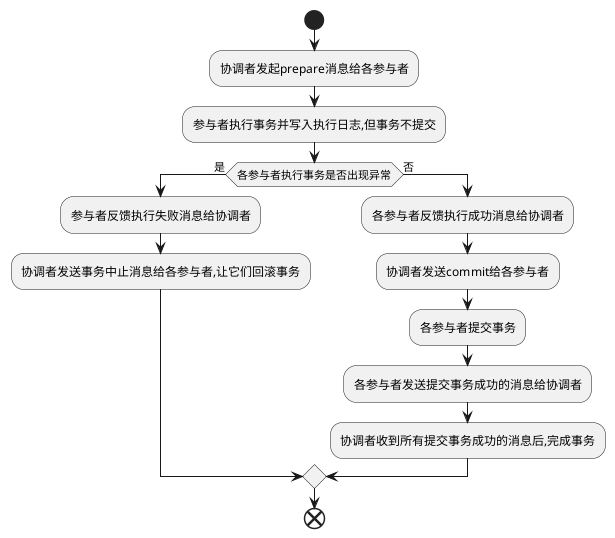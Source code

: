 @startuml 2pc
start
:协调者发起prepare消息给各参与者;
:参与者执行事务并写入执行日志,但事务不提交;
if(各参与者执行事务是否出现异常) then (是)
    :参与者反馈执行失败消息给协调者;
    :协调者发送事务中止消息给各参与者,让它们回滚事务;
else (否)
    :各参与者反馈执行成功消息给协调者;
    :协调者发送commit给各参与者;
    :各参与者提交事务;
    :各参与者发送提交事务成功的消息给协调者;
    :协调者收到所有提交事务成功的消息后,完成事务;
endif
end
@enduml


/' 
3pc与2pc的区别主要在于,有个cancommit测试网络,默认事务提交,解决了事务阻塞;
该数据不一致还是会数据不一致;
'/
@startuml 3pc
start
:协调者发起cancommit请求给各参与者;
if (各参与者反馈信息是否可以提交) then (是)
    :协调者发起precommit请求给各参与者;
    :参与者执行事务并写入执行日志,但事务不提交;
    if(各参与者执行事务是否出现异常) then (是)
        :参与者反馈执行失败消息给协调者;
        :协调者发送事务中止消息给各参与者,让它们回滚事务;
    else (否)
        :各参与者反馈执行成功消息给协调者;
        :协调者发送docommit给各参与者;
        :各参与者提交事务,发送提交事务成功的消息给协调者;
        :协调者收到所有提交事务成功的消息后,完成事务;
    endif
else (否)
    :协调者中止事务;
endif
end
@enduml


/' 
at与2pc的区别主要在于,事务默认提交,回滚基于补偿,全局事务提交异步;
at协议只能支持基于sql的关系型数据库;
'/
@startuml at
start
:协调者通知各参与者执行事务;
:各参与者执行事务,写入镜像数据的undo日志,申请全局锁;
if(参与者执行事务是否出现异常的信息) then (是)
    :通知协调者事务执行失败,协调者通知各参与者回滚事务;
    :各参与者开启一个本地事务,查找到相应的undo日志;
    if(参与者取出镜像数据与查询数据比对是否一致) then (是)
        :根据镜像数据和undo日志生成回滚SQL语句;
        :执行回滚语句,通知协调者回滚事务执行成功;
    else
        :执行相关策略(未知);
    endif
else 
    :提交本地事务,通知协调者事务执行成功;
    :协调者收到事务执行成功之后,通知各参与者提交事务;
    :各参与者异步提交事务、删除undo日志;
endif
end
@enduml


/'
tcc基于2pc,不依赖于底层数据源的事务支持,以来自定义的 prepare,commit,rollback
当数据库包含 nosql 时,可以使用该模式.
'/
@startuml tcc 
start

end
@enduml


/'

'/
@startuml saga 
start

end
@enduml